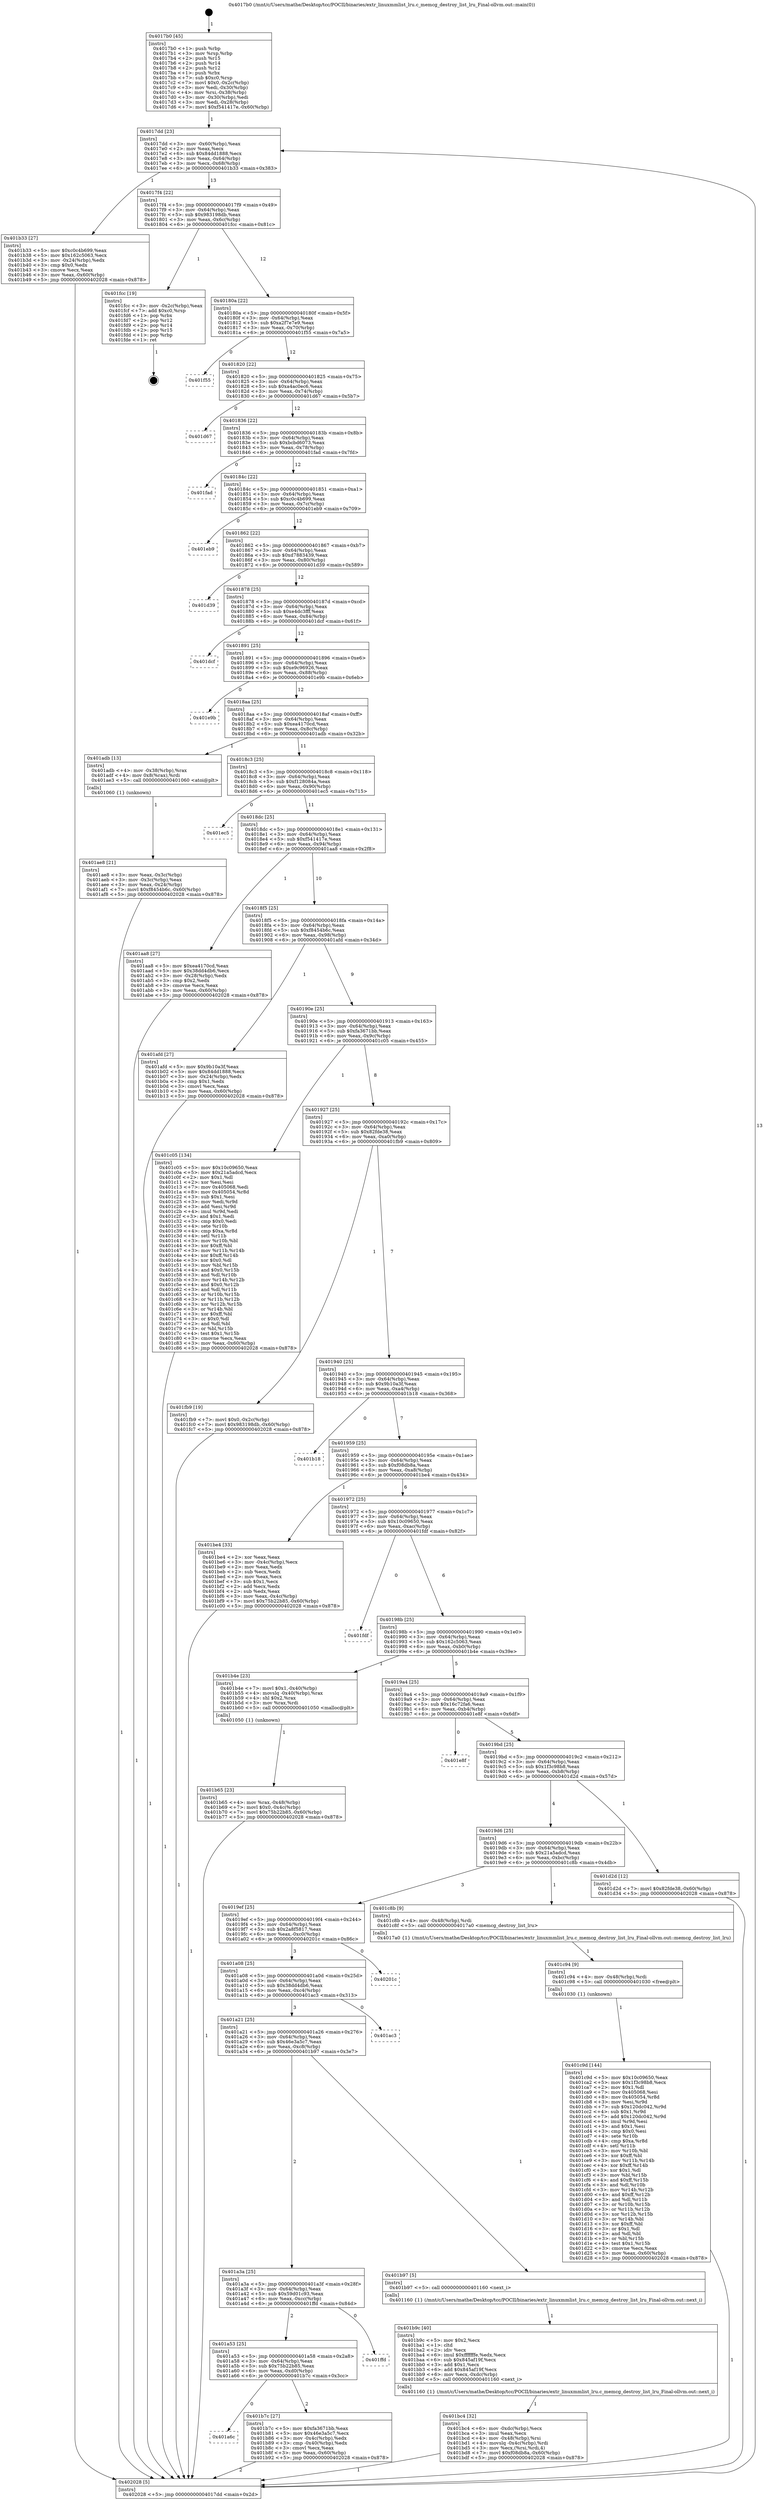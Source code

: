 digraph "0x4017b0" {
  label = "0x4017b0 (/mnt/c/Users/mathe/Desktop/tcc/POCII/binaries/extr_linuxmmlist_lru.c_memcg_destroy_list_lru_Final-ollvm.out::main(0))"
  labelloc = "t"
  node[shape=record]

  Entry [label="",width=0.3,height=0.3,shape=circle,fillcolor=black,style=filled]
  "0x4017dd" [label="{
     0x4017dd [23]\l
     | [instrs]\l
     &nbsp;&nbsp;0x4017dd \<+3\>: mov -0x60(%rbp),%eax\l
     &nbsp;&nbsp;0x4017e0 \<+2\>: mov %eax,%ecx\l
     &nbsp;&nbsp;0x4017e2 \<+6\>: sub $0x84dd1888,%ecx\l
     &nbsp;&nbsp;0x4017e8 \<+3\>: mov %eax,-0x64(%rbp)\l
     &nbsp;&nbsp;0x4017eb \<+3\>: mov %ecx,-0x68(%rbp)\l
     &nbsp;&nbsp;0x4017ee \<+6\>: je 0000000000401b33 \<main+0x383\>\l
  }"]
  "0x401b33" [label="{
     0x401b33 [27]\l
     | [instrs]\l
     &nbsp;&nbsp;0x401b33 \<+5\>: mov $0xc0c4b699,%eax\l
     &nbsp;&nbsp;0x401b38 \<+5\>: mov $0x162c5063,%ecx\l
     &nbsp;&nbsp;0x401b3d \<+3\>: mov -0x24(%rbp),%edx\l
     &nbsp;&nbsp;0x401b40 \<+3\>: cmp $0x0,%edx\l
     &nbsp;&nbsp;0x401b43 \<+3\>: cmove %ecx,%eax\l
     &nbsp;&nbsp;0x401b46 \<+3\>: mov %eax,-0x60(%rbp)\l
     &nbsp;&nbsp;0x401b49 \<+5\>: jmp 0000000000402028 \<main+0x878\>\l
  }"]
  "0x4017f4" [label="{
     0x4017f4 [22]\l
     | [instrs]\l
     &nbsp;&nbsp;0x4017f4 \<+5\>: jmp 00000000004017f9 \<main+0x49\>\l
     &nbsp;&nbsp;0x4017f9 \<+3\>: mov -0x64(%rbp),%eax\l
     &nbsp;&nbsp;0x4017fc \<+5\>: sub $0x983198db,%eax\l
     &nbsp;&nbsp;0x401801 \<+3\>: mov %eax,-0x6c(%rbp)\l
     &nbsp;&nbsp;0x401804 \<+6\>: je 0000000000401fcc \<main+0x81c\>\l
  }"]
  Exit [label="",width=0.3,height=0.3,shape=circle,fillcolor=black,style=filled,peripheries=2]
  "0x401fcc" [label="{
     0x401fcc [19]\l
     | [instrs]\l
     &nbsp;&nbsp;0x401fcc \<+3\>: mov -0x2c(%rbp),%eax\l
     &nbsp;&nbsp;0x401fcf \<+7\>: add $0xc0,%rsp\l
     &nbsp;&nbsp;0x401fd6 \<+1\>: pop %rbx\l
     &nbsp;&nbsp;0x401fd7 \<+2\>: pop %r12\l
     &nbsp;&nbsp;0x401fd9 \<+2\>: pop %r14\l
     &nbsp;&nbsp;0x401fdb \<+2\>: pop %r15\l
     &nbsp;&nbsp;0x401fdd \<+1\>: pop %rbp\l
     &nbsp;&nbsp;0x401fde \<+1\>: ret\l
  }"]
  "0x40180a" [label="{
     0x40180a [22]\l
     | [instrs]\l
     &nbsp;&nbsp;0x40180a \<+5\>: jmp 000000000040180f \<main+0x5f\>\l
     &nbsp;&nbsp;0x40180f \<+3\>: mov -0x64(%rbp),%eax\l
     &nbsp;&nbsp;0x401812 \<+5\>: sub $0xa2f7e7e9,%eax\l
     &nbsp;&nbsp;0x401817 \<+3\>: mov %eax,-0x70(%rbp)\l
     &nbsp;&nbsp;0x40181a \<+6\>: je 0000000000401f55 \<main+0x7a5\>\l
  }"]
  "0x401c9d" [label="{
     0x401c9d [144]\l
     | [instrs]\l
     &nbsp;&nbsp;0x401c9d \<+5\>: mov $0x10c09650,%eax\l
     &nbsp;&nbsp;0x401ca2 \<+5\>: mov $0x1f3c98b8,%ecx\l
     &nbsp;&nbsp;0x401ca7 \<+2\>: mov $0x1,%dl\l
     &nbsp;&nbsp;0x401ca9 \<+7\>: mov 0x405068,%esi\l
     &nbsp;&nbsp;0x401cb0 \<+8\>: mov 0x405054,%r8d\l
     &nbsp;&nbsp;0x401cb8 \<+3\>: mov %esi,%r9d\l
     &nbsp;&nbsp;0x401cbb \<+7\>: sub $0x120dc042,%r9d\l
     &nbsp;&nbsp;0x401cc2 \<+4\>: sub $0x1,%r9d\l
     &nbsp;&nbsp;0x401cc6 \<+7\>: add $0x120dc042,%r9d\l
     &nbsp;&nbsp;0x401ccd \<+4\>: imul %r9d,%esi\l
     &nbsp;&nbsp;0x401cd1 \<+3\>: and $0x1,%esi\l
     &nbsp;&nbsp;0x401cd4 \<+3\>: cmp $0x0,%esi\l
     &nbsp;&nbsp;0x401cd7 \<+4\>: sete %r10b\l
     &nbsp;&nbsp;0x401cdb \<+4\>: cmp $0xa,%r8d\l
     &nbsp;&nbsp;0x401cdf \<+4\>: setl %r11b\l
     &nbsp;&nbsp;0x401ce3 \<+3\>: mov %r10b,%bl\l
     &nbsp;&nbsp;0x401ce6 \<+3\>: xor $0xff,%bl\l
     &nbsp;&nbsp;0x401ce9 \<+3\>: mov %r11b,%r14b\l
     &nbsp;&nbsp;0x401cec \<+4\>: xor $0xff,%r14b\l
     &nbsp;&nbsp;0x401cf0 \<+3\>: xor $0x1,%dl\l
     &nbsp;&nbsp;0x401cf3 \<+3\>: mov %bl,%r15b\l
     &nbsp;&nbsp;0x401cf6 \<+4\>: and $0xff,%r15b\l
     &nbsp;&nbsp;0x401cfa \<+3\>: and %dl,%r10b\l
     &nbsp;&nbsp;0x401cfd \<+3\>: mov %r14b,%r12b\l
     &nbsp;&nbsp;0x401d00 \<+4\>: and $0xff,%r12b\l
     &nbsp;&nbsp;0x401d04 \<+3\>: and %dl,%r11b\l
     &nbsp;&nbsp;0x401d07 \<+3\>: or %r10b,%r15b\l
     &nbsp;&nbsp;0x401d0a \<+3\>: or %r11b,%r12b\l
     &nbsp;&nbsp;0x401d0d \<+3\>: xor %r12b,%r15b\l
     &nbsp;&nbsp;0x401d10 \<+3\>: or %r14b,%bl\l
     &nbsp;&nbsp;0x401d13 \<+3\>: xor $0xff,%bl\l
     &nbsp;&nbsp;0x401d16 \<+3\>: or $0x1,%dl\l
     &nbsp;&nbsp;0x401d19 \<+2\>: and %dl,%bl\l
     &nbsp;&nbsp;0x401d1b \<+3\>: or %bl,%r15b\l
     &nbsp;&nbsp;0x401d1e \<+4\>: test $0x1,%r15b\l
     &nbsp;&nbsp;0x401d22 \<+3\>: cmovne %ecx,%eax\l
     &nbsp;&nbsp;0x401d25 \<+3\>: mov %eax,-0x60(%rbp)\l
     &nbsp;&nbsp;0x401d28 \<+5\>: jmp 0000000000402028 \<main+0x878\>\l
  }"]
  "0x401f55" [label="{
     0x401f55\l
  }", style=dashed]
  "0x401820" [label="{
     0x401820 [22]\l
     | [instrs]\l
     &nbsp;&nbsp;0x401820 \<+5\>: jmp 0000000000401825 \<main+0x75\>\l
     &nbsp;&nbsp;0x401825 \<+3\>: mov -0x64(%rbp),%eax\l
     &nbsp;&nbsp;0x401828 \<+5\>: sub $0xa4ac0ec6,%eax\l
     &nbsp;&nbsp;0x40182d \<+3\>: mov %eax,-0x74(%rbp)\l
     &nbsp;&nbsp;0x401830 \<+6\>: je 0000000000401d67 \<main+0x5b7\>\l
  }"]
  "0x401c94" [label="{
     0x401c94 [9]\l
     | [instrs]\l
     &nbsp;&nbsp;0x401c94 \<+4\>: mov -0x48(%rbp),%rdi\l
     &nbsp;&nbsp;0x401c98 \<+5\>: call 0000000000401030 \<free@plt\>\l
     | [calls]\l
     &nbsp;&nbsp;0x401030 \{1\} (unknown)\l
  }"]
  "0x401d67" [label="{
     0x401d67\l
  }", style=dashed]
  "0x401836" [label="{
     0x401836 [22]\l
     | [instrs]\l
     &nbsp;&nbsp;0x401836 \<+5\>: jmp 000000000040183b \<main+0x8b\>\l
     &nbsp;&nbsp;0x40183b \<+3\>: mov -0x64(%rbp),%eax\l
     &nbsp;&nbsp;0x40183e \<+5\>: sub $0xbcbd6073,%eax\l
     &nbsp;&nbsp;0x401843 \<+3\>: mov %eax,-0x78(%rbp)\l
     &nbsp;&nbsp;0x401846 \<+6\>: je 0000000000401fad \<main+0x7fd\>\l
  }"]
  "0x401bc4" [label="{
     0x401bc4 [32]\l
     | [instrs]\l
     &nbsp;&nbsp;0x401bc4 \<+6\>: mov -0xdc(%rbp),%ecx\l
     &nbsp;&nbsp;0x401bca \<+3\>: imul %eax,%ecx\l
     &nbsp;&nbsp;0x401bcd \<+4\>: mov -0x48(%rbp),%rsi\l
     &nbsp;&nbsp;0x401bd1 \<+4\>: movslq -0x4c(%rbp),%rdi\l
     &nbsp;&nbsp;0x401bd5 \<+3\>: mov %ecx,(%rsi,%rdi,4)\l
     &nbsp;&nbsp;0x401bd8 \<+7\>: movl $0xf08db8a,-0x60(%rbp)\l
     &nbsp;&nbsp;0x401bdf \<+5\>: jmp 0000000000402028 \<main+0x878\>\l
  }"]
  "0x401fad" [label="{
     0x401fad\l
  }", style=dashed]
  "0x40184c" [label="{
     0x40184c [22]\l
     | [instrs]\l
     &nbsp;&nbsp;0x40184c \<+5\>: jmp 0000000000401851 \<main+0xa1\>\l
     &nbsp;&nbsp;0x401851 \<+3\>: mov -0x64(%rbp),%eax\l
     &nbsp;&nbsp;0x401854 \<+5\>: sub $0xc0c4b699,%eax\l
     &nbsp;&nbsp;0x401859 \<+3\>: mov %eax,-0x7c(%rbp)\l
     &nbsp;&nbsp;0x40185c \<+6\>: je 0000000000401eb9 \<main+0x709\>\l
  }"]
  "0x401b9c" [label="{
     0x401b9c [40]\l
     | [instrs]\l
     &nbsp;&nbsp;0x401b9c \<+5\>: mov $0x2,%ecx\l
     &nbsp;&nbsp;0x401ba1 \<+1\>: cltd\l
     &nbsp;&nbsp;0x401ba2 \<+2\>: idiv %ecx\l
     &nbsp;&nbsp;0x401ba4 \<+6\>: imul $0xfffffffe,%edx,%ecx\l
     &nbsp;&nbsp;0x401baa \<+6\>: sub $0x845af19f,%ecx\l
     &nbsp;&nbsp;0x401bb0 \<+3\>: add $0x1,%ecx\l
     &nbsp;&nbsp;0x401bb3 \<+6\>: add $0x845af19f,%ecx\l
     &nbsp;&nbsp;0x401bb9 \<+6\>: mov %ecx,-0xdc(%rbp)\l
     &nbsp;&nbsp;0x401bbf \<+5\>: call 0000000000401160 \<next_i\>\l
     | [calls]\l
     &nbsp;&nbsp;0x401160 \{1\} (/mnt/c/Users/mathe/Desktop/tcc/POCII/binaries/extr_linuxmmlist_lru.c_memcg_destroy_list_lru_Final-ollvm.out::next_i)\l
  }"]
  "0x401eb9" [label="{
     0x401eb9\l
  }", style=dashed]
  "0x401862" [label="{
     0x401862 [22]\l
     | [instrs]\l
     &nbsp;&nbsp;0x401862 \<+5\>: jmp 0000000000401867 \<main+0xb7\>\l
     &nbsp;&nbsp;0x401867 \<+3\>: mov -0x64(%rbp),%eax\l
     &nbsp;&nbsp;0x40186a \<+5\>: sub $0xd7883439,%eax\l
     &nbsp;&nbsp;0x40186f \<+3\>: mov %eax,-0x80(%rbp)\l
     &nbsp;&nbsp;0x401872 \<+6\>: je 0000000000401d39 \<main+0x589\>\l
  }"]
  "0x401a6c" [label="{
     0x401a6c\l
  }", style=dashed]
  "0x401d39" [label="{
     0x401d39\l
  }", style=dashed]
  "0x401878" [label="{
     0x401878 [25]\l
     | [instrs]\l
     &nbsp;&nbsp;0x401878 \<+5\>: jmp 000000000040187d \<main+0xcd\>\l
     &nbsp;&nbsp;0x40187d \<+3\>: mov -0x64(%rbp),%eax\l
     &nbsp;&nbsp;0x401880 \<+5\>: sub $0xe4dc3fff,%eax\l
     &nbsp;&nbsp;0x401885 \<+6\>: mov %eax,-0x84(%rbp)\l
     &nbsp;&nbsp;0x40188b \<+6\>: je 0000000000401dcf \<main+0x61f\>\l
  }"]
  "0x401b7c" [label="{
     0x401b7c [27]\l
     | [instrs]\l
     &nbsp;&nbsp;0x401b7c \<+5\>: mov $0xfa3671bb,%eax\l
     &nbsp;&nbsp;0x401b81 \<+5\>: mov $0x46e3a5c7,%ecx\l
     &nbsp;&nbsp;0x401b86 \<+3\>: mov -0x4c(%rbp),%edx\l
     &nbsp;&nbsp;0x401b89 \<+3\>: cmp -0x40(%rbp),%edx\l
     &nbsp;&nbsp;0x401b8c \<+3\>: cmovl %ecx,%eax\l
     &nbsp;&nbsp;0x401b8f \<+3\>: mov %eax,-0x60(%rbp)\l
     &nbsp;&nbsp;0x401b92 \<+5\>: jmp 0000000000402028 \<main+0x878\>\l
  }"]
  "0x401dcf" [label="{
     0x401dcf\l
  }", style=dashed]
  "0x401891" [label="{
     0x401891 [25]\l
     | [instrs]\l
     &nbsp;&nbsp;0x401891 \<+5\>: jmp 0000000000401896 \<main+0xe6\>\l
     &nbsp;&nbsp;0x401896 \<+3\>: mov -0x64(%rbp),%eax\l
     &nbsp;&nbsp;0x401899 \<+5\>: sub $0xe9c96926,%eax\l
     &nbsp;&nbsp;0x40189e \<+6\>: mov %eax,-0x88(%rbp)\l
     &nbsp;&nbsp;0x4018a4 \<+6\>: je 0000000000401e9b \<main+0x6eb\>\l
  }"]
  "0x401a53" [label="{
     0x401a53 [25]\l
     | [instrs]\l
     &nbsp;&nbsp;0x401a53 \<+5\>: jmp 0000000000401a58 \<main+0x2a8\>\l
     &nbsp;&nbsp;0x401a58 \<+3\>: mov -0x64(%rbp),%eax\l
     &nbsp;&nbsp;0x401a5b \<+5\>: sub $0x75b22b85,%eax\l
     &nbsp;&nbsp;0x401a60 \<+6\>: mov %eax,-0xd0(%rbp)\l
     &nbsp;&nbsp;0x401a66 \<+6\>: je 0000000000401b7c \<main+0x3cc\>\l
  }"]
  "0x401e9b" [label="{
     0x401e9b\l
  }", style=dashed]
  "0x4018aa" [label="{
     0x4018aa [25]\l
     | [instrs]\l
     &nbsp;&nbsp;0x4018aa \<+5\>: jmp 00000000004018af \<main+0xff\>\l
     &nbsp;&nbsp;0x4018af \<+3\>: mov -0x64(%rbp),%eax\l
     &nbsp;&nbsp;0x4018b2 \<+5\>: sub $0xea4170cd,%eax\l
     &nbsp;&nbsp;0x4018b7 \<+6\>: mov %eax,-0x8c(%rbp)\l
     &nbsp;&nbsp;0x4018bd \<+6\>: je 0000000000401adb \<main+0x32b\>\l
  }"]
  "0x401ffd" [label="{
     0x401ffd\l
  }", style=dashed]
  "0x401adb" [label="{
     0x401adb [13]\l
     | [instrs]\l
     &nbsp;&nbsp;0x401adb \<+4\>: mov -0x38(%rbp),%rax\l
     &nbsp;&nbsp;0x401adf \<+4\>: mov 0x8(%rax),%rdi\l
     &nbsp;&nbsp;0x401ae3 \<+5\>: call 0000000000401060 \<atoi@plt\>\l
     | [calls]\l
     &nbsp;&nbsp;0x401060 \{1\} (unknown)\l
  }"]
  "0x4018c3" [label="{
     0x4018c3 [25]\l
     | [instrs]\l
     &nbsp;&nbsp;0x4018c3 \<+5\>: jmp 00000000004018c8 \<main+0x118\>\l
     &nbsp;&nbsp;0x4018c8 \<+3\>: mov -0x64(%rbp),%eax\l
     &nbsp;&nbsp;0x4018cb \<+5\>: sub $0xf128084a,%eax\l
     &nbsp;&nbsp;0x4018d0 \<+6\>: mov %eax,-0x90(%rbp)\l
     &nbsp;&nbsp;0x4018d6 \<+6\>: je 0000000000401ec5 \<main+0x715\>\l
  }"]
  "0x401a3a" [label="{
     0x401a3a [25]\l
     | [instrs]\l
     &nbsp;&nbsp;0x401a3a \<+5\>: jmp 0000000000401a3f \<main+0x28f\>\l
     &nbsp;&nbsp;0x401a3f \<+3\>: mov -0x64(%rbp),%eax\l
     &nbsp;&nbsp;0x401a42 \<+5\>: sub $0x59d01c93,%eax\l
     &nbsp;&nbsp;0x401a47 \<+6\>: mov %eax,-0xcc(%rbp)\l
     &nbsp;&nbsp;0x401a4d \<+6\>: je 0000000000401ffd \<main+0x84d\>\l
  }"]
  "0x401ec5" [label="{
     0x401ec5\l
  }", style=dashed]
  "0x4018dc" [label="{
     0x4018dc [25]\l
     | [instrs]\l
     &nbsp;&nbsp;0x4018dc \<+5\>: jmp 00000000004018e1 \<main+0x131\>\l
     &nbsp;&nbsp;0x4018e1 \<+3\>: mov -0x64(%rbp),%eax\l
     &nbsp;&nbsp;0x4018e4 \<+5\>: sub $0xf541417e,%eax\l
     &nbsp;&nbsp;0x4018e9 \<+6\>: mov %eax,-0x94(%rbp)\l
     &nbsp;&nbsp;0x4018ef \<+6\>: je 0000000000401aa8 \<main+0x2f8\>\l
  }"]
  "0x401b97" [label="{
     0x401b97 [5]\l
     | [instrs]\l
     &nbsp;&nbsp;0x401b97 \<+5\>: call 0000000000401160 \<next_i\>\l
     | [calls]\l
     &nbsp;&nbsp;0x401160 \{1\} (/mnt/c/Users/mathe/Desktop/tcc/POCII/binaries/extr_linuxmmlist_lru.c_memcg_destroy_list_lru_Final-ollvm.out::next_i)\l
  }"]
  "0x401aa8" [label="{
     0x401aa8 [27]\l
     | [instrs]\l
     &nbsp;&nbsp;0x401aa8 \<+5\>: mov $0xea4170cd,%eax\l
     &nbsp;&nbsp;0x401aad \<+5\>: mov $0x38dd4db6,%ecx\l
     &nbsp;&nbsp;0x401ab2 \<+3\>: mov -0x28(%rbp),%edx\l
     &nbsp;&nbsp;0x401ab5 \<+3\>: cmp $0x2,%edx\l
     &nbsp;&nbsp;0x401ab8 \<+3\>: cmovne %ecx,%eax\l
     &nbsp;&nbsp;0x401abb \<+3\>: mov %eax,-0x60(%rbp)\l
     &nbsp;&nbsp;0x401abe \<+5\>: jmp 0000000000402028 \<main+0x878\>\l
  }"]
  "0x4018f5" [label="{
     0x4018f5 [25]\l
     | [instrs]\l
     &nbsp;&nbsp;0x4018f5 \<+5\>: jmp 00000000004018fa \<main+0x14a\>\l
     &nbsp;&nbsp;0x4018fa \<+3\>: mov -0x64(%rbp),%eax\l
     &nbsp;&nbsp;0x4018fd \<+5\>: sub $0xf8454b6c,%eax\l
     &nbsp;&nbsp;0x401902 \<+6\>: mov %eax,-0x98(%rbp)\l
     &nbsp;&nbsp;0x401908 \<+6\>: je 0000000000401afd \<main+0x34d\>\l
  }"]
  "0x402028" [label="{
     0x402028 [5]\l
     | [instrs]\l
     &nbsp;&nbsp;0x402028 \<+5\>: jmp 00000000004017dd \<main+0x2d\>\l
  }"]
  "0x4017b0" [label="{
     0x4017b0 [45]\l
     | [instrs]\l
     &nbsp;&nbsp;0x4017b0 \<+1\>: push %rbp\l
     &nbsp;&nbsp;0x4017b1 \<+3\>: mov %rsp,%rbp\l
     &nbsp;&nbsp;0x4017b4 \<+2\>: push %r15\l
     &nbsp;&nbsp;0x4017b6 \<+2\>: push %r14\l
     &nbsp;&nbsp;0x4017b8 \<+2\>: push %r12\l
     &nbsp;&nbsp;0x4017ba \<+1\>: push %rbx\l
     &nbsp;&nbsp;0x4017bb \<+7\>: sub $0xc0,%rsp\l
     &nbsp;&nbsp;0x4017c2 \<+7\>: movl $0x0,-0x2c(%rbp)\l
     &nbsp;&nbsp;0x4017c9 \<+3\>: mov %edi,-0x30(%rbp)\l
     &nbsp;&nbsp;0x4017cc \<+4\>: mov %rsi,-0x38(%rbp)\l
     &nbsp;&nbsp;0x4017d0 \<+3\>: mov -0x30(%rbp),%edi\l
     &nbsp;&nbsp;0x4017d3 \<+3\>: mov %edi,-0x28(%rbp)\l
     &nbsp;&nbsp;0x4017d6 \<+7\>: movl $0xf541417e,-0x60(%rbp)\l
  }"]
  "0x401ae8" [label="{
     0x401ae8 [21]\l
     | [instrs]\l
     &nbsp;&nbsp;0x401ae8 \<+3\>: mov %eax,-0x3c(%rbp)\l
     &nbsp;&nbsp;0x401aeb \<+3\>: mov -0x3c(%rbp),%eax\l
     &nbsp;&nbsp;0x401aee \<+3\>: mov %eax,-0x24(%rbp)\l
     &nbsp;&nbsp;0x401af1 \<+7\>: movl $0xf8454b6c,-0x60(%rbp)\l
     &nbsp;&nbsp;0x401af8 \<+5\>: jmp 0000000000402028 \<main+0x878\>\l
  }"]
  "0x401a21" [label="{
     0x401a21 [25]\l
     | [instrs]\l
     &nbsp;&nbsp;0x401a21 \<+5\>: jmp 0000000000401a26 \<main+0x276\>\l
     &nbsp;&nbsp;0x401a26 \<+3\>: mov -0x64(%rbp),%eax\l
     &nbsp;&nbsp;0x401a29 \<+5\>: sub $0x46e3a5c7,%eax\l
     &nbsp;&nbsp;0x401a2e \<+6\>: mov %eax,-0xc8(%rbp)\l
     &nbsp;&nbsp;0x401a34 \<+6\>: je 0000000000401b97 \<main+0x3e7\>\l
  }"]
  "0x401afd" [label="{
     0x401afd [27]\l
     | [instrs]\l
     &nbsp;&nbsp;0x401afd \<+5\>: mov $0x9b10a3f,%eax\l
     &nbsp;&nbsp;0x401b02 \<+5\>: mov $0x84dd1888,%ecx\l
     &nbsp;&nbsp;0x401b07 \<+3\>: mov -0x24(%rbp),%edx\l
     &nbsp;&nbsp;0x401b0a \<+3\>: cmp $0x1,%edx\l
     &nbsp;&nbsp;0x401b0d \<+3\>: cmovl %ecx,%eax\l
     &nbsp;&nbsp;0x401b10 \<+3\>: mov %eax,-0x60(%rbp)\l
     &nbsp;&nbsp;0x401b13 \<+5\>: jmp 0000000000402028 \<main+0x878\>\l
  }"]
  "0x40190e" [label="{
     0x40190e [25]\l
     | [instrs]\l
     &nbsp;&nbsp;0x40190e \<+5\>: jmp 0000000000401913 \<main+0x163\>\l
     &nbsp;&nbsp;0x401913 \<+3\>: mov -0x64(%rbp),%eax\l
     &nbsp;&nbsp;0x401916 \<+5\>: sub $0xfa3671bb,%eax\l
     &nbsp;&nbsp;0x40191b \<+6\>: mov %eax,-0x9c(%rbp)\l
     &nbsp;&nbsp;0x401921 \<+6\>: je 0000000000401c05 \<main+0x455\>\l
  }"]
  "0x401ac3" [label="{
     0x401ac3\l
  }", style=dashed]
  "0x401c05" [label="{
     0x401c05 [134]\l
     | [instrs]\l
     &nbsp;&nbsp;0x401c05 \<+5\>: mov $0x10c09650,%eax\l
     &nbsp;&nbsp;0x401c0a \<+5\>: mov $0x21a5adcd,%ecx\l
     &nbsp;&nbsp;0x401c0f \<+2\>: mov $0x1,%dl\l
     &nbsp;&nbsp;0x401c11 \<+2\>: xor %esi,%esi\l
     &nbsp;&nbsp;0x401c13 \<+7\>: mov 0x405068,%edi\l
     &nbsp;&nbsp;0x401c1a \<+8\>: mov 0x405054,%r8d\l
     &nbsp;&nbsp;0x401c22 \<+3\>: sub $0x1,%esi\l
     &nbsp;&nbsp;0x401c25 \<+3\>: mov %edi,%r9d\l
     &nbsp;&nbsp;0x401c28 \<+3\>: add %esi,%r9d\l
     &nbsp;&nbsp;0x401c2b \<+4\>: imul %r9d,%edi\l
     &nbsp;&nbsp;0x401c2f \<+3\>: and $0x1,%edi\l
     &nbsp;&nbsp;0x401c32 \<+3\>: cmp $0x0,%edi\l
     &nbsp;&nbsp;0x401c35 \<+4\>: sete %r10b\l
     &nbsp;&nbsp;0x401c39 \<+4\>: cmp $0xa,%r8d\l
     &nbsp;&nbsp;0x401c3d \<+4\>: setl %r11b\l
     &nbsp;&nbsp;0x401c41 \<+3\>: mov %r10b,%bl\l
     &nbsp;&nbsp;0x401c44 \<+3\>: xor $0xff,%bl\l
     &nbsp;&nbsp;0x401c47 \<+3\>: mov %r11b,%r14b\l
     &nbsp;&nbsp;0x401c4a \<+4\>: xor $0xff,%r14b\l
     &nbsp;&nbsp;0x401c4e \<+3\>: xor $0x0,%dl\l
     &nbsp;&nbsp;0x401c51 \<+3\>: mov %bl,%r15b\l
     &nbsp;&nbsp;0x401c54 \<+4\>: and $0x0,%r15b\l
     &nbsp;&nbsp;0x401c58 \<+3\>: and %dl,%r10b\l
     &nbsp;&nbsp;0x401c5b \<+3\>: mov %r14b,%r12b\l
     &nbsp;&nbsp;0x401c5e \<+4\>: and $0x0,%r12b\l
     &nbsp;&nbsp;0x401c62 \<+3\>: and %dl,%r11b\l
     &nbsp;&nbsp;0x401c65 \<+3\>: or %r10b,%r15b\l
     &nbsp;&nbsp;0x401c68 \<+3\>: or %r11b,%r12b\l
     &nbsp;&nbsp;0x401c6b \<+3\>: xor %r12b,%r15b\l
     &nbsp;&nbsp;0x401c6e \<+3\>: or %r14b,%bl\l
     &nbsp;&nbsp;0x401c71 \<+3\>: xor $0xff,%bl\l
     &nbsp;&nbsp;0x401c74 \<+3\>: or $0x0,%dl\l
     &nbsp;&nbsp;0x401c77 \<+2\>: and %dl,%bl\l
     &nbsp;&nbsp;0x401c79 \<+3\>: or %bl,%r15b\l
     &nbsp;&nbsp;0x401c7c \<+4\>: test $0x1,%r15b\l
     &nbsp;&nbsp;0x401c80 \<+3\>: cmovne %ecx,%eax\l
     &nbsp;&nbsp;0x401c83 \<+3\>: mov %eax,-0x60(%rbp)\l
     &nbsp;&nbsp;0x401c86 \<+5\>: jmp 0000000000402028 \<main+0x878\>\l
  }"]
  "0x401927" [label="{
     0x401927 [25]\l
     | [instrs]\l
     &nbsp;&nbsp;0x401927 \<+5\>: jmp 000000000040192c \<main+0x17c\>\l
     &nbsp;&nbsp;0x40192c \<+3\>: mov -0x64(%rbp),%eax\l
     &nbsp;&nbsp;0x40192f \<+5\>: sub $0x82fde38,%eax\l
     &nbsp;&nbsp;0x401934 \<+6\>: mov %eax,-0xa0(%rbp)\l
     &nbsp;&nbsp;0x40193a \<+6\>: je 0000000000401fb9 \<main+0x809\>\l
  }"]
  "0x401a08" [label="{
     0x401a08 [25]\l
     | [instrs]\l
     &nbsp;&nbsp;0x401a08 \<+5\>: jmp 0000000000401a0d \<main+0x25d\>\l
     &nbsp;&nbsp;0x401a0d \<+3\>: mov -0x64(%rbp),%eax\l
     &nbsp;&nbsp;0x401a10 \<+5\>: sub $0x38dd4db6,%eax\l
     &nbsp;&nbsp;0x401a15 \<+6\>: mov %eax,-0xc4(%rbp)\l
     &nbsp;&nbsp;0x401a1b \<+6\>: je 0000000000401ac3 \<main+0x313\>\l
  }"]
  "0x401fb9" [label="{
     0x401fb9 [19]\l
     | [instrs]\l
     &nbsp;&nbsp;0x401fb9 \<+7\>: movl $0x0,-0x2c(%rbp)\l
     &nbsp;&nbsp;0x401fc0 \<+7\>: movl $0x983198db,-0x60(%rbp)\l
     &nbsp;&nbsp;0x401fc7 \<+5\>: jmp 0000000000402028 \<main+0x878\>\l
  }"]
  "0x401940" [label="{
     0x401940 [25]\l
     | [instrs]\l
     &nbsp;&nbsp;0x401940 \<+5\>: jmp 0000000000401945 \<main+0x195\>\l
     &nbsp;&nbsp;0x401945 \<+3\>: mov -0x64(%rbp),%eax\l
     &nbsp;&nbsp;0x401948 \<+5\>: sub $0x9b10a3f,%eax\l
     &nbsp;&nbsp;0x40194d \<+6\>: mov %eax,-0xa4(%rbp)\l
     &nbsp;&nbsp;0x401953 \<+6\>: je 0000000000401b18 \<main+0x368\>\l
  }"]
  "0x40201c" [label="{
     0x40201c\l
  }", style=dashed]
  "0x401b18" [label="{
     0x401b18\l
  }", style=dashed]
  "0x401959" [label="{
     0x401959 [25]\l
     | [instrs]\l
     &nbsp;&nbsp;0x401959 \<+5\>: jmp 000000000040195e \<main+0x1ae\>\l
     &nbsp;&nbsp;0x40195e \<+3\>: mov -0x64(%rbp),%eax\l
     &nbsp;&nbsp;0x401961 \<+5\>: sub $0xf08db8a,%eax\l
     &nbsp;&nbsp;0x401966 \<+6\>: mov %eax,-0xa8(%rbp)\l
     &nbsp;&nbsp;0x40196c \<+6\>: je 0000000000401be4 \<main+0x434\>\l
  }"]
  "0x4019ef" [label="{
     0x4019ef [25]\l
     | [instrs]\l
     &nbsp;&nbsp;0x4019ef \<+5\>: jmp 00000000004019f4 \<main+0x244\>\l
     &nbsp;&nbsp;0x4019f4 \<+3\>: mov -0x64(%rbp),%eax\l
     &nbsp;&nbsp;0x4019f7 \<+5\>: sub $0x2a8f5817,%eax\l
     &nbsp;&nbsp;0x4019fc \<+6\>: mov %eax,-0xc0(%rbp)\l
     &nbsp;&nbsp;0x401a02 \<+6\>: je 000000000040201c \<main+0x86c\>\l
  }"]
  "0x401be4" [label="{
     0x401be4 [33]\l
     | [instrs]\l
     &nbsp;&nbsp;0x401be4 \<+2\>: xor %eax,%eax\l
     &nbsp;&nbsp;0x401be6 \<+3\>: mov -0x4c(%rbp),%ecx\l
     &nbsp;&nbsp;0x401be9 \<+2\>: mov %eax,%edx\l
     &nbsp;&nbsp;0x401beb \<+2\>: sub %ecx,%edx\l
     &nbsp;&nbsp;0x401bed \<+2\>: mov %eax,%ecx\l
     &nbsp;&nbsp;0x401bef \<+3\>: sub $0x1,%ecx\l
     &nbsp;&nbsp;0x401bf2 \<+2\>: add %ecx,%edx\l
     &nbsp;&nbsp;0x401bf4 \<+2\>: sub %edx,%eax\l
     &nbsp;&nbsp;0x401bf6 \<+3\>: mov %eax,-0x4c(%rbp)\l
     &nbsp;&nbsp;0x401bf9 \<+7\>: movl $0x75b22b85,-0x60(%rbp)\l
     &nbsp;&nbsp;0x401c00 \<+5\>: jmp 0000000000402028 \<main+0x878\>\l
  }"]
  "0x401972" [label="{
     0x401972 [25]\l
     | [instrs]\l
     &nbsp;&nbsp;0x401972 \<+5\>: jmp 0000000000401977 \<main+0x1c7\>\l
     &nbsp;&nbsp;0x401977 \<+3\>: mov -0x64(%rbp),%eax\l
     &nbsp;&nbsp;0x40197a \<+5\>: sub $0x10c09650,%eax\l
     &nbsp;&nbsp;0x40197f \<+6\>: mov %eax,-0xac(%rbp)\l
     &nbsp;&nbsp;0x401985 \<+6\>: je 0000000000401fdf \<main+0x82f\>\l
  }"]
  "0x401c8b" [label="{
     0x401c8b [9]\l
     | [instrs]\l
     &nbsp;&nbsp;0x401c8b \<+4\>: mov -0x48(%rbp),%rdi\l
     &nbsp;&nbsp;0x401c8f \<+5\>: call 00000000004017a0 \<memcg_destroy_list_lru\>\l
     | [calls]\l
     &nbsp;&nbsp;0x4017a0 \{1\} (/mnt/c/Users/mathe/Desktop/tcc/POCII/binaries/extr_linuxmmlist_lru.c_memcg_destroy_list_lru_Final-ollvm.out::memcg_destroy_list_lru)\l
  }"]
  "0x401fdf" [label="{
     0x401fdf\l
  }", style=dashed]
  "0x40198b" [label="{
     0x40198b [25]\l
     | [instrs]\l
     &nbsp;&nbsp;0x40198b \<+5\>: jmp 0000000000401990 \<main+0x1e0\>\l
     &nbsp;&nbsp;0x401990 \<+3\>: mov -0x64(%rbp),%eax\l
     &nbsp;&nbsp;0x401993 \<+5\>: sub $0x162c5063,%eax\l
     &nbsp;&nbsp;0x401998 \<+6\>: mov %eax,-0xb0(%rbp)\l
     &nbsp;&nbsp;0x40199e \<+6\>: je 0000000000401b4e \<main+0x39e\>\l
  }"]
  "0x4019d6" [label="{
     0x4019d6 [25]\l
     | [instrs]\l
     &nbsp;&nbsp;0x4019d6 \<+5\>: jmp 00000000004019db \<main+0x22b\>\l
     &nbsp;&nbsp;0x4019db \<+3\>: mov -0x64(%rbp),%eax\l
     &nbsp;&nbsp;0x4019de \<+5\>: sub $0x21a5adcd,%eax\l
     &nbsp;&nbsp;0x4019e3 \<+6\>: mov %eax,-0xbc(%rbp)\l
     &nbsp;&nbsp;0x4019e9 \<+6\>: je 0000000000401c8b \<main+0x4db\>\l
  }"]
  "0x401b4e" [label="{
     0x401b4e [23]\l
     | [instrs]\l
     &nbsp;&nbsp;0x401b4e \<+7\>: movl $0x1,-0x40(%rbp)\l
     &nbsp;&nbsp;0x401b55 \<+4\>: movslq -0x40(%rbp),%rax\l
     &nbsp;&nbsp;0x401b59 \<+4\>: shl $0x2,%rax\l
     &nbsp;&nbsp;0x401b5d \<+3\>: mov %rax,%rdi\l
     &nbsp;&nbsp;0x401b60 \<+5\>: call 0000000000401050 \<malloc@plt\>\l
     | [calls]\l
     &nbsp;&nbsp;0x401050 \{1\} (unknown)\l
  }"]
  "0x4019a4" [label="{
     0x4019a4 [25]\l
     | [instrs]\l
     &nbsp;&nbsp;0x4019a4 \<+5\>: jmp 00000000004019a9 \<main+0x1f9\>\l
     &nbsp;&nbsp;0x4019a9 \<+3\>: mov -0x64(%rbp),%eax\l
     &nbsp;&nbsp;0x4019ac \<+5\>: sub $0x16c72fa6,%eax\l
     &nbsp;&nbsp;0x4019b1 \<+6\>: mov %eax,-0xb4(%rbp)\l
     &nbsp;&nbsp;0x4019b7 \<+6\>: je 0000000000401e8f \<main+0x6df\>\l
  }"]
  "0x401b65" [label="{
     0x401b65 [23]\l
     | [instrs]\l
     &nbsp;&nbsp;0x401b65 \<+4\>: mov %rax,-0x48(%rbp)\l
     &nbsp;&nbsp;0x401b69 \<+7\>: movl $0x0,-0x4c(%rbp)\l
     &nbsp;&nbsp;0x401b70 \<+7\>: movl $0x75b22b85,-0x60(%rbp)\l
     &nbsp;&nbsp;0x401b77 \<+5\>: jmp 0000000000402028 \<main+0x878\>\l
  }"]
  "0x401d2d" [label="{
     0x401d2d [12]\l
     | [instrs]\l
     &nbsp;&nbsp;0x401d2d \<+7\>: movl $0x82fde38,-0x60(%rbp)\l
     &nbsp;&nbsp;0x401d34 \<+5\>: jmp 0000000000402028 \<main+0x878\>\l
  }"]
  "0x401e8f" [label="{
     0x401e8f\l
  }", style=dashed]
  "0x4019bd" [label="{
     0x4019bd [25]\l
     | [instrs]\l
     &nbsp;&nbsp;0x4019bd \<+5\>: jmp 00000000004019c2 \<main+0x212\>\l
     &nbsp;&nbsp;0x4019c2 \<+3\>: mov -0x64(%rbp),%eax\l
     &nbsp;&nbsp;0x4019c5 \<+5\>: sub $0x1f3c98b8,%eax\l
     &nbsp;&nbsp;0x4019ca \<+6\>: mov %eax,-0xb8(%rbp)\l
     &nbsp;&nbsp;0x4019d0 \<+6\>: je 0000000000401d2d \<main+0x57d\>\l
  }"]
  Entry -> "0x4017b0" [label=" 1"]
  "0x4017dd" -> "0x401b33" [label=" 1"]
  "0x4017dd" -> "0x4017f4" [label=" 13"]
  "0x401fcc" -> Exit [label=" 1"]
  "0x4017f4" -> "0x401fcc" [label=" 1"]
  "0x4017f4" -> "0x40180a" [label=" 12"]
  "0x401fb9" -> "0x402028" [label=" 1"]
  "0x40180a" -> "0x401f55" [label=" 0"]
  "0x40180a" -> "0x401820" [label=" 12"]
  "0x401d2d" -> "0x402028" [label=" 1"]
  "0x401820" -> "0x401d67" [label=" 0"]
  "0x401820" -> "0x401836" [label=" 12"]
  "0x401c9d" -> "0x402028" [label=" 1"]
  "0x401836" -> "0x401fad" [label=" 0"]
  "0x401836" -> "0x40184c" [label=" 12"]
  "0x401c94" -> "0x401c9d" [label=" 1"]
  "0x40184c" -> "0x401eb9" [label=" 0"]
  "0x40184c" -> "0x401862" [label=" 12"]
  "0x401c8b" -> "0x401c94" [label=" 1"]
  "0x401862" -> "0x401d39" [label=" 0"]
  "0x401862" -> "0x401878" [label=" 12"]
  "0x401c05" -> "0x402028" [label=" 1"]
  "0x401878" -> "0x401dcf" [label=" 0"]
  "0x401878" -> "0x401891" [label=" 12"]
  "0x401be4" -> "0x402028" [label=" 1"]
  "0x401891" -> "0x401e9b" [label=" 0"]
  "0x401891" -> "0x4018aa" [label=" 12"]
  "0x401b9c" -> "0x401bc4" [label=" 1"]
  "0x4018aa" -> "0x401adb" [label=" 1"]
  "0x4018aa" -> "0x4018c3" [label=" 11"]
  "0x401b97" -> "0x401b9c" [label=" 1"]
  "0x4018c3" -> "0x401ec5" [label=" 0"]
  "0x4018c3" -> "0x4018dc" [label=" 11"]
  "0x401a53" -> "0x401a6c" [label=" 0"]
  "0x4018dc" -> "0x401aa8" [label=" 1"]
  "0x4018dc" -> "0x4018f5" [label=" 10"]
  "0x401aa8" -> "0x402028" [label=" 1"]
  "0x4017b0" -> "0x4017dd" [label=" 1"]
  "0x402028" -> "0x4017dd" [label=" 13"]
  "0x401adb" -> "0x401ae8" [label=" 1"]
  "0x401ae8" -> "0x402028" [label=" 1"]
  "0x401a53" -> "0x401b7c" [label=" 2"]
  "0x4018f5" -> "0x401afd" [label=" 1"]
  "0x4018f5" -> "0x40190e" [label=" 9"]
  "0x401afd" -> "0x402028" [label=" 1"]
  "0x401b33" -> "0x402028" [label=" 1"]
  "0x401a3a" -> "0x401a53" [label=" 2"]
  "0x40190e" -> "0x401c05" [label=" 1"]
  "0x40190e" -> "0x401927" [label=" 8"]
  "0x401a3a" -> "0x401ffd" [label=" 0"]
  "0x401927" -> "0x401fb9" [label=" 1"]
  "0x401927" -> "0x401940" [label=" 7"]
  "0x401a21" -> "0x401a3a" [label=" 2"]
  "0x401940" -> "0x401b18" [label=" 0"]
  "0x401940" -> "0x401959" [label=" 7"]
  "0x401a21" -> "0x401b97" [label=" 1"]
  "0x401959" -> "0x401be4" [label=" 1"]
  "0x401959" -> "0x401972" [label=" 6"]
  "0x401a08" -> "0x401a21" [label=" 3"]
  "0x401972" -> "0x401fdf" [label=" 0"]
  "0x401972" -> "0x40198b" [label=" 6"]
  "0x401a08" -> "0x401ac3" [label=" 0"]
  "0x40198b" -> "0x401b4e" [label=" 1"]
  "0x40198b" -> "0x4019a4" [label=" 5"]
  "0x401b4e" -> "0x401b65" [label=" 1"]
  "0x401b65" -> "0x402028" [label=" 1"]
  "0x4019ef" -> "0x401a08" [label=" 3"]
  "0x4019a4" -> "0x401e8f" [label=" 0"]
  "0x4019a4" -> "0x4019bd" [label=" 5"]
  "0x4019ef" -> "0x40201c" [label=" 0"]
  "0x4019bd" -> "0x401d2d" [label=" 1"]
  "0x4019bd" -> "0x4019d6" [label=" 4"]
  "0x401b7c" -> "0x402028" [label=" 2"]
  "0x4019d6" -> "0x401c8b" [label=" 1"]
  "0x4019d6" -> "0x4019ef" [label=" 3"]
  "0x401bc4" -> "0x402028" [label=" 1"]
}
